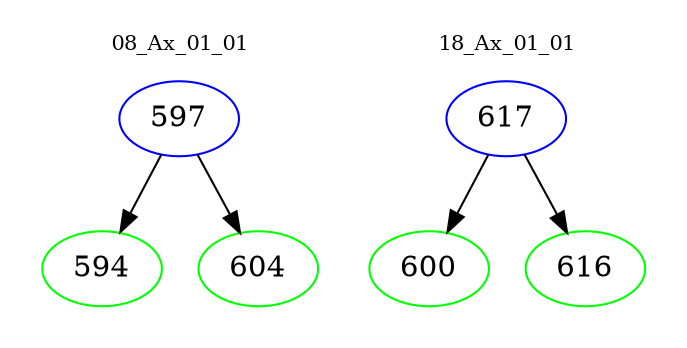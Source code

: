 digraph{
subgraph cluster_0 {
color = white
label = "08_Ax_01_01";
fontsize=10;
T0_597 [label="597", color="blue"]
T0_597 -> T0_594 [color="black"]
T0_594 [label="594", color="green"]
T0_597 -> T0_604 [color="black"]
T0_604 [label="604", color="green"]
}
subgraph cluster_1 {
color = white
label = "18_Ax_01_01";
fontsize=10;
T1_617 [label="617", color="blue"]
T1_617 -> T1_600 [color="black"]
T1_600 [label="600", color="green"]
T1_617 -> T1_616 [color="black"]
T1_616 [label="616", color="green"]
}
}
